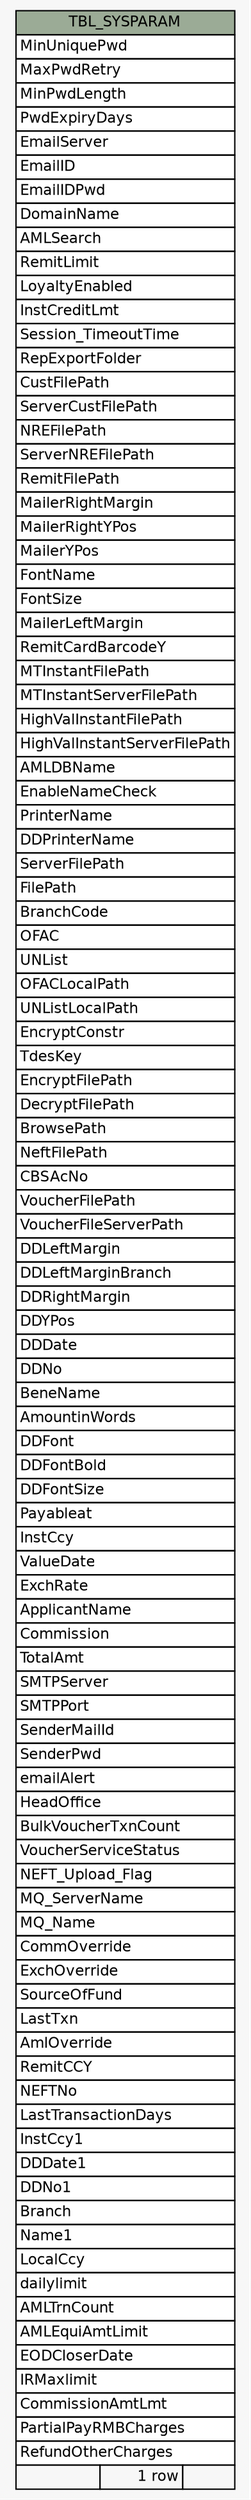 // dot 2.38.0 on Windows 10 10.0
// SchemaSpy rev 590
digraph "TBL_SYSPARAM" {
  graph [
    rankdir="RL"
    bgcolor="#f7f7f7"
    nodesep="0.18"
    ranksep="0.46"
    fontname="Helvetica"
    fontsize="11"
  ];
  node [
    fontname="Helvetica"
    fontsize="11"
    shape="plaintext"
  ];
  edge [
    arrowsize="0.8"
  ];
  "TBL_SYSPARAM" [
    label=<
    <TABLE BORDER="0" CELLBORDER="1" CELLSPACING="0" BGCOLOR="#ffffff">
      <TR><TD COLSPAN="3" BGCOLOR="#9bab96" ALIGN="CENTER">TBL_SYSPARAM</TD></TR>
      <TR><TD PORT="MinUniquePwd" COLSPAN="3" ALIGN="LEFT">MinUniquePwd</TD></TR>
      <TR><TD PORT="MaxPwdRetry" COLSPAN="3" ALIGN="LEFT">MaxPwdRetry</TD></TR>
      <TR><TD PORT="MinPwdLength" COLSPAN="3" ALIGN="LEFT">MinPwdLength</TD></TR>
      <TR><TD PORT="PwdExpiryDays" COLSPAN="3" ALIGN="LEFT">PwdExpiryDays</TD></TR>
      <TR><TD PORT="EmailServer" COLSPAN="3" ALIGN="LEFT">EmailServer</TD></TR>
      <TR><TD PORT="EmailID" COLSPAN="3" ALIGN="LEFT">EmailID</TD></TR>
      <TR><TD PORT="EmailIDPwd" COLSPAN="3" ALIGN="LEFT">EmailIDPwd</TD></TR>
      <TR><TD PORT="DomainName" COLSPAN="3" ALIGN="LEFT">DomainName</TD></TR>
      <TR><TD PORT="AMLSearch" COLSPAN="3" ALIGN="LEFT">AMLSearch</TD></TR>
      <TR><TD PORT="RemitLimit" COLSPAN="3" ALIGN="LEFT">RemitLimit</TD></TR>
      <TR><TD PORT="LoyaltyEnabled" COLSPAN="3" ALIGN="LEFT">LoyaltyEnabled</TD></TR>
      <TR><TD PORT="InstCreditLmt" COLSPAN="3" ALIGN="LEFT">InstCreditLmt</TD></TR>
      <TR><TD PORT="Session_TimeoutTime" COLSPAN="3" ALIGN="LEFT">Session_TimeoutTime</TD></TR>
      <TR><TD PORT="RepExportFolder" COLSPAN="3" ALIGN="LEFT">RepExportFolder</TD></TR>
      <TR><TD PORT="CustFilePath" COLSPAN="3" ALIGN="LEFT">CustFilePath</TD></TR>
      <TR><TD PORT="ServerCustFilePath" COLSPAN="3" ALIGN="LEFT">ServerCustFilePath</TD></TR>
      <TR><TD PORT="NREFilePath" COLSPAN="3" ALIGN="LEFT">NREFilePath</TD></TR>
      <TR><TD PORT="ServerNREFilePath" COLSPAN="3" ALIGN="LEFT">ServerNREFilePath</TD></TR>
      <TR><TD PORT="RemitFilePath" COLSPAN="3" ALIGN="LEFT">RemitFilePath</TD></TR>
      <TR><TD PORT="MailerRightMargin" COLSPAN="3" ALIGN="LEFT">MailerRightMargin</TD></TR>
      <TR><TD PORT="MailerRightYPos" COLSPAN="3" ALIGN="LEFT">MailerRightYPos</TD></TR>
      <TR><TD PORT="MailerYPos" COLSPAN="3" ALIGN="LEFT">MailerYPos</TD></TR>
      <TR><TD PORT="FontName" COLSPAN="3" ALIGN="LEFT">FontName</TD></TR>
      <TR><TD PORT="FontSize" COLSPAN="3" ALIGN="LEFT">FontSize</TD></TR>
      <TR><TD PORT="MailerLeftMargin" COLSPAN="3" ALIGN="LEFT">MailerLeftMargin</TD></TR>
      <TR><TD PORT="RemitCardBarcodeY" COLSPAN="3" ALIGN="LEFT">RemitCardBarcodeY</TD></TR>
      <TR><TD PORT="MTInstantFilePath" COLSPAN="3" ALIGN="LEFT">MTInstantFilePath</TD></TR>
      <TR><TD PORT="MTInstantServerFilePath" COLSPAN="3" ALIGN="LEFT">MTInstantServerFilePath</TD></TR>
      <TR><TD PORT="HighValInstantFilePath" COLSPAN="3" ALIGN="LEFT">HighValInstantFilePath</TD></TR>
      <TR><TD PORT="HighValInstantServerFilePath" COLSPAN="3" ALIGN="LEFT">HighValInstantServerFilePath</TD></TR>
      <TR><TD PORT="AMLDBName" COLSPAN="3" ALIGN="LEFT">AMLDBName</TD></TR>
      <TR><TD PORT="EnableNameCheck" COLSPAN="3" ALIGN="LEFT">EnableNameCheck</TD></TR>
      <TR><TD PORT="PrinterName" COLSPAN="3" ALIGN="LEFT">PrinterName</TD></TR>
      <TR><TD PORT="DDPrinterName" COLSPAN="3" ALIGN="LEFT">DDPrinterName</TD></TR>
      <TR><TD PORT="ServerFilePath" COLSPAN="3" ALIGN="LEFT">ServerFilePath</TD></TR>
      <TR><TD PORT="FilePath" COLSPAN="3" ALIGN="LEFT">FilePath</TD></TR>
      <TR><TD PORT="BranchCode" COLSPAN="3" ALIGN="LEFT">BranchCode</TD></TR>
      <TR><TD PORT="OFAC" COLSPAN="3" ALIGN="LEFT">OFAC</TD></TR>
      <TR><TD PORT="UNList" COLSPAN="3" ALIGN="LEFT">UNList</TD></TR>
      <TR><TD PORT="OFACLocalPath" COLSPAN="3" ALIGN="LEFT">OFACLocalPath</TD></TR>
      <TR><TD PORT="UNListLocalPath" COLSPAN="3" ALIGN="LEFT">UNListLocalPath</TD></TR>
      <TR><TD PORT="EncryptConstr" COLSPAN="3" ALIGN="LEFT">EncryptConstr</TD></TR>
      <TR><TD PORT="TdesKey" COLSPAN="3" ALIGN="LEFT">TdesKey</TD></TR>
      <TR><TD PORT="EncryptFilePath" COLSPAN="3" ALIGN="LEFT">EncryptFilePath</TD></TR>
      <TR><TD PORT="DecryptFilePath" COLSPAN="3" ALIGN="LEFT">DecryptFilePath</TD></TR>
      <TR><TD PORT="BrowsePath" COLSPAN="3" ALIGN="LEFT">BrowsePath</TD></TR>
      <TR><TD PORT="NeftFilePath" COLSPAN="3" ALIGN="LEFT">NeftFilePath</TD></TR>
      <TR><TD PORT="CBSAcNo" COLSPAN="3" ALIGN="LEFT">CBSAcNo</TD></TR>
      <TR><TD PORT="VoucherFilePath" COLSPAN="3" ALIGN="LEFT">VoucherFilePath</TD></TR>
      <TR><TD PORT="VoucherFileServerPath" COLSPAN="3" ALIGN="LEFT">VoucherFileServerPath</TD></TR>
      <TR><TD PORT="DDLeftMargin" COLSPAN="3" ALIGN="LEFT">DDLeftMargin</TD></TR>
      <TR><TD PORT="DDLeftMarginBranch" COLSPAN="3" ALIGN="LEFT">DDLeftMarginBranch</TD></TR>
      <TR><TD PORT="DDRightMargin" COLSPAN="3" ALIGN="LEFT">DDRightMargin</TD></TR>
      <TR><TD PORT="DDYPos" COLSPAN="3" ALIGN="LEFT">DDYPos</TD></TR>
      <TR><TD PORT="DDDate" COLSPAN="3" ALIGN="LEFT">DDDate</TD></TR>
      <TR><TD PORT="DDNo" COLSPAN="3" ALIGN="LEFT">DDNo</TD></TR>
      <TR><TD PORT="BeneName" COLSPAN="3" ALIGN="LEFT">BeneName</TD></TR>
      <TR><TD PORT="AmountinWords" COLSPAN="3" ALIGN="LEFT">AmountinWords</TD></TR>
      <TR><TD PORT="DDFont" COLSPAN="3" ALIGN="LEFT">DDFont</TD></TR>
      <TR><TD PORT="DDFontBold" COLSPAN="3" ALIGN="LEFT">DDFontBold</TD></TR>
      <TR><TD PORT="DDFontSize" COLSPAN="3" ALIGN="LEFT">DDFontSize</TD></TR>
      <TR><TD PORT="Payableat" COLSPAN="3" ALIGN="LEFT">Payableat</TD></TR>
      <TR><TD PORT="InstCcy" COLSPAN="3" ALIGN="LEFT">InstCcy</TD></TR>
      <TR><TD PORT="ValueDate" COLSPAN="3" ALIGN="LEFT">ValueDate</TD></TR>
      <TR><TD PORT="ExchRate" COLSPAN="3" ALIGN="LEFT">ExchRate</TD></TR>
      <TR><TD PORT="ApplicantName" COLSPAN="3" ALIGN="LEFT">ApplicantName</TD></TR>
      <TR><TD PORT="Commission" COLSPAN="3" ALIGN="LEFT">Commission</TD></TR>
      <TR><TD PORT="TotalAmt" COLSPAN="3" ALIGN="LEFT">TotalAmt</TD></TR>
      <TR><TD PORT="SMTPServer" COLSPAN="3" ALIGN="LEFT">SMTPServer</TD></TR>
      <TR><TD PORT="SMTPPort" COLSPAN="3" ALIGN="LEFT">SMTPPort</TD></TR>
      <TR><TD PORT="SenderMailId" COLSPAN="3" ALIGN="LEFT">SenderMailId</TD></TR>
      <TR><TD PORT="SenderPwd" COLSPAN="3" ALIGN="LEFT">SenderPwd</TD></TR>
      <TR><TD PORT="emailAlert" COLSPAN="3" ALIGN="LEFT">emailAlert</TD></TR>
      <TR><TD PORT="HeadOffice" COLSPAN="3" ALIGN="LEFT">HeadOffice</TD></TR>
      <TR><TD PORT="BulkVoucherTxnCount" COLSPAN="3" ALIGN="LEFT">BulkVoucherTxnCount</TD></TR>
      <TR><TD PORT="VoucherServiceStatus" COLSPAN="3" ALIGN="LEFT">VoucherServiceStatus</TD></TR>
      <TR><TD PORT="NEFT_Upload_Flag" COLSPAN="3" ALIGN="LEFT">NEFT_Upload_Flag</TD></TR>
      <TR><TD PORT="MQ_ServerName" COLSPAN="3" ALIGN="LEFT">MQ_ServerName</TD></TR>
      <TR><TD PORT="MQ_Name" COLSPAN="3" ALIGN="LEFT">MQ_Name</TD></TR>
      <TR><TD PORT="CommOverride" COLSPAN="3" ALIGN="LEFT">CommOverride</TD></TR>
      <TR><TD PORT="ExchOverride" COLSPAN="3" ALIGN="LEFT">ExchOverride</TD></TR>
      <TR><TD PORT="SourceOfFund" COLSPAN="3" ALIGN="LEFT">SourceOfFund</TD></TR>
      <TR><TD PORT="LastTxn" COLSPAN="3" ALIGN="LEFT">LastTxn</TD></TR>
      <TR><TD PORT="AmlOverride" COLSPAN="3" ALIGN="LEFT">AmlOverride</TD></TR>
      <TR><TD PORT="RemitCCY" COLSPAN="3" ALIGN="LEFT">RemitCCY</TD></TR>
      <TR><TD PORT="NEFTNo" COLSPAN="3" ALIGN="LEFT">NEFTNo</TD></TR>
      <TR><TD PORT="LastTransactionDays" COLSPAN="3" ALIGN="LEFT">LastTransactionDays</TD></TR>
      <TR><TD PORT="InstCcy1" COLSPAN="3" ALIGN="LEFT">InstCcy1</TD></TR>
      <TR><TD PORT="DDDate1" COLSPAN="3" ALIGN="LEFT">DDDate1</TD></TR>
      <TR><TD PORT="DDNo1" COLSPAN="3" ALIGN="LEFT">DDNo1</TD></TR>
      <TR><TD PORT="Branch" COLSPAN="3" ALIGN="LEFT">Branch</TD></TR>
      <TR><TD PORT="Name1" COLSPAN="3" ALIGN="LEFT">Name1</TD></TR>
      <TR><TD PORT="LocalCcy" COLSPAN="3" ALIGN="LEFT">LocalCcy</TD></TR>
      <TR><TD PORT="dailylimit" COLSPAN="3" ALIGN="LEFT">dailylimit</TD></TR>
      <TR><TD PORT="AMLTrnCount" COLSPAN="3" ALIGN="LEFT">AMLTrnCount</TD></TR>
      <TR><TD PORT="AMLEquiAmtLimit" COLSPAN="3" ALIGN="LEFT">AMLEquiAmtLimit</TD></TR>
      <TR><TD PORT="EODCloserDate" COLSPAN="3" ALIGN="LEFT">EODCloserDate</TD></TR>
      <TR><TD PORT="IRMaxlimit" COLSPAN="3" ALIGN="LEFT">IRMaxlimit</TD></TR>
      <TR><TD PORT="CommissionAmtLmt" COLSPAN="3" ALIGN="LEFT">CommissionAmtLmt</TD></TR>
      <TR><TD PORT="PartialPayRMBCharges" COLSPAN="3" ALIGN="LEFT">PartialPayRMBCharges</TD></TR>
      <TR><TD PORT="RefundOtherCharges" COLSPAN="3" ALIGN="LEFT">RefundOtherCharges</TD></TR>
      <TR><TD ALIGN="LEFT" BGCOLOR="#f7f7f7">  </TD><TD ALIGN="RIGHT" BGCOLOR="#f7f7f7">1 row</TD><TD ALIGN="RIGHT" BGCOLOR="#f7f7f7">  </TD></TR>
    </TABLE>>
    URL="tables/TBL_SYSPARAM.html"
    tooltip="TBL_SYSPARAM"
  ];
}
